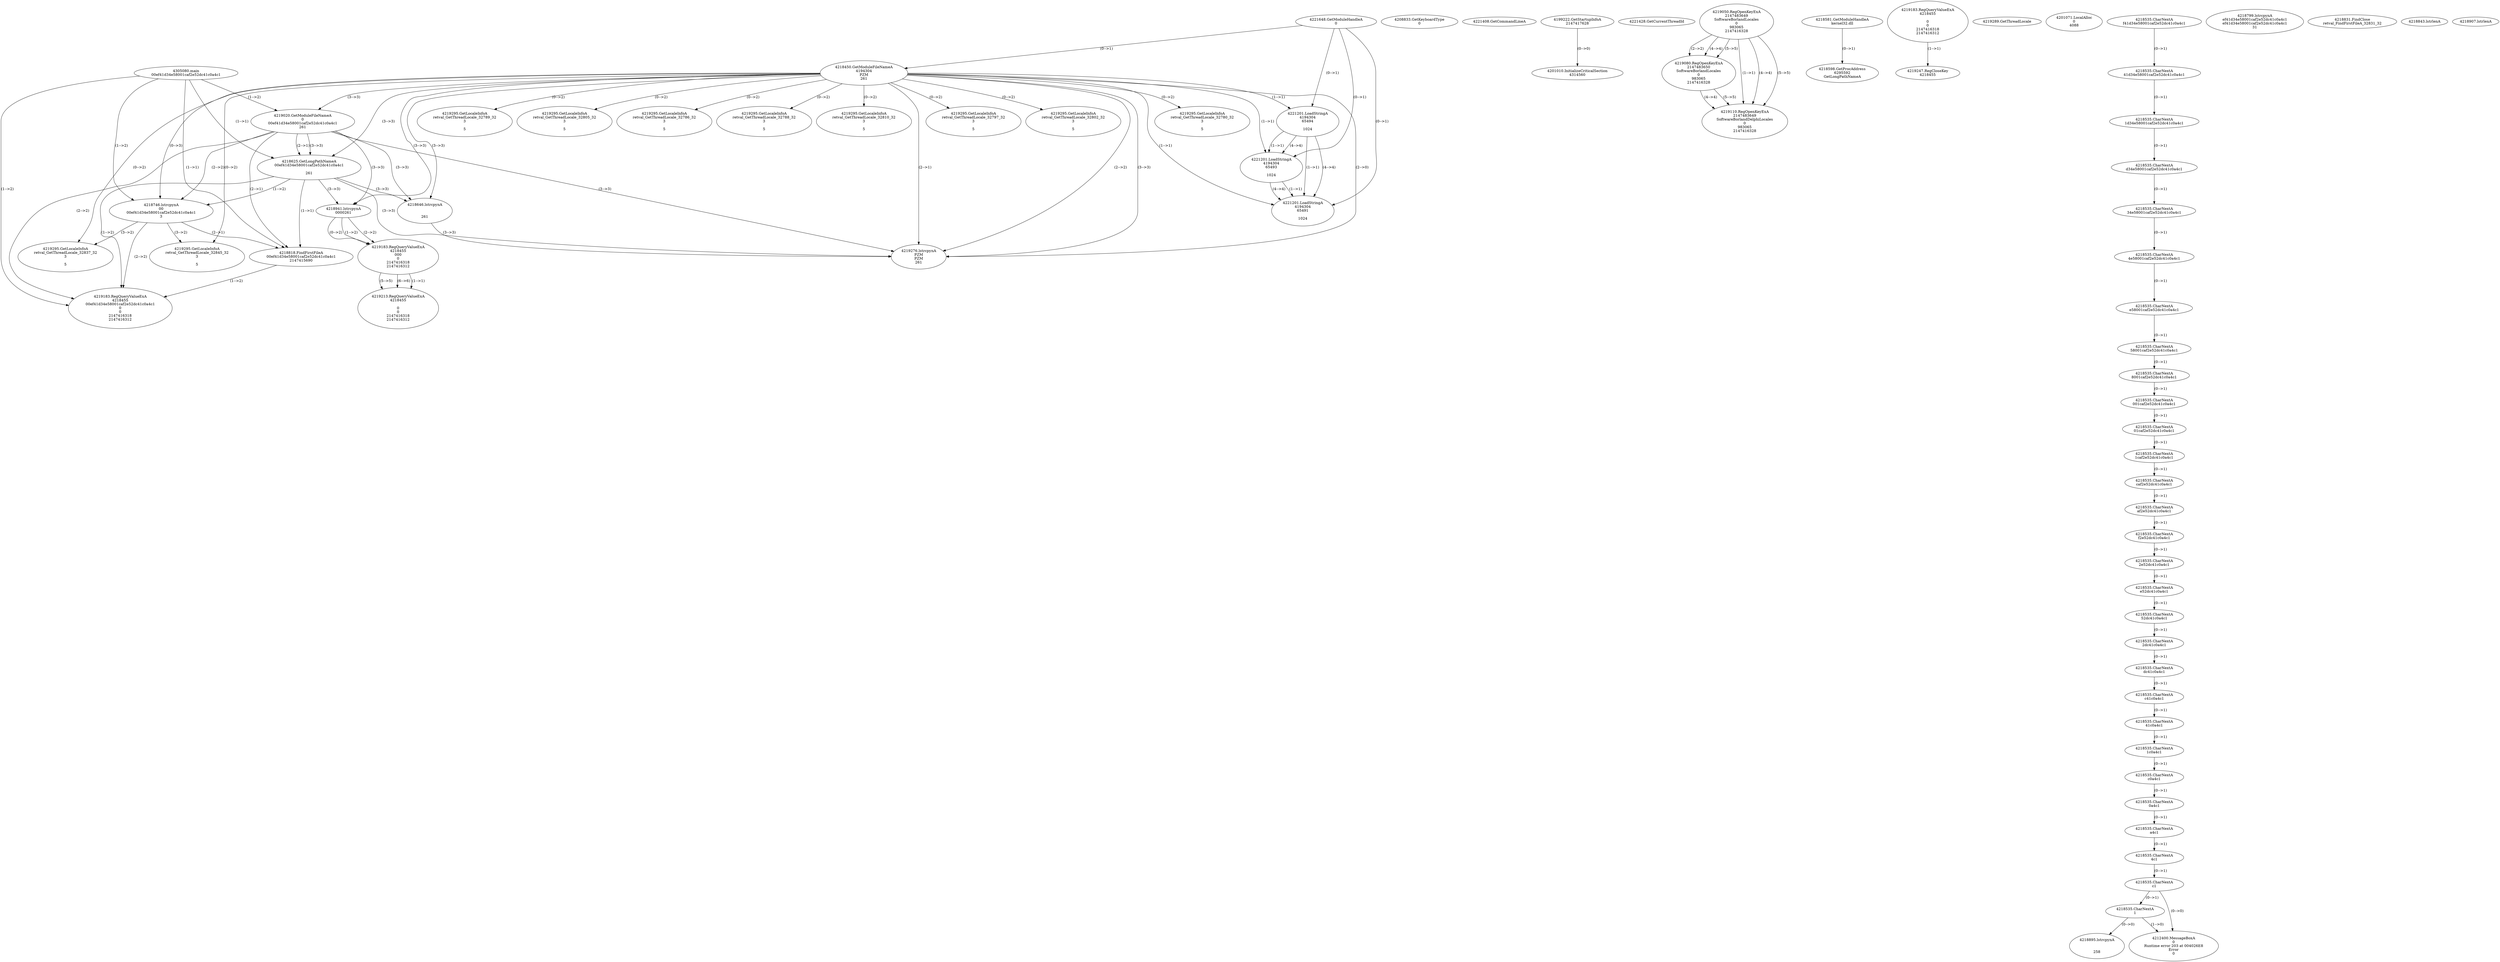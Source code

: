 // Global SCDG with merge call
digraph {
	0 [label="4305080.main
00ef41d34e58001caf2e52dc41c0a4c1"]
	1 [label="4221648.GetModuleHandleA
0"]
	2 [label="4208833.GetKeyboardType
0"]
	3 [label="4221408.GetCommandLineA
"]
	4 [label="4199222.GetStartupInfoA
2147417628"]
	5 [label="4221428.GetCurrentThreadId
"]
	6 [label="4218450.GetModuleFileNameA
4194304
PZM
261"]
	1 -> 6 [label="(0-->1)"]
	7 [label="4219020.GetModuleFileNameA
0
00ef41d34e58001caf2e52dc41c0a4c1
261"]
	0 -> 7 [label="(1-->2)"]
	6 -> 7 [label="(3-->3)"]
	8 [label="4219050.RegOpenKeyExA
2147483649
Software\Borland\Locales
0
983065
2147416328"]
	9 [label="4218581.GetModuleHandleA
kernel32.dll"]
	10 [label="4218598.GetProcAddress
6295592
GetLongPathNameA"]
	9 -> 10 [label="(0-->1)"]
	11 [label="4218625.GetLongPathNameA
00ef41d34e58001caf2e52dc41c0a4c1

261"]
	0 -> 11 [label="(1-->1)"]
	7 -> 11 [label="(2-->1)"]
	6 -> 11 [label="(3-->3)"]
	7 -> 11 [label="(3-->3)"]
	12 [label="4218646.lstrcpynA


261"]
	6 -> 12 [label="(3-->3)"]
	7 -> 12 [label="(3-->3)"]
	11 -> 12 [label="(3-->3)"]
	13 [label="4219183.RegQueryValueExA
4218455

0
0
2147416318
2147416312"]
	14 [label="4219247.RegCloseKey
4218455"]
	13 -> 14 [label="(1-->1)"]
	15 [label="4219276.lstrcpynA
PZM
PZM
261"]
	6 -> 15 [label="(2-->1)"]
	6 -> 15 [label="(2-->2)"]
	6 -> 15 [label="(3-->3)"]
	7 -> 15 [label="(3-->3)"]
	11 -> 15 [label="(3-->3)"]
	12 -> 15 [label="(3-->3)"]
	6 -> 15 [label="(2-->0)"]
	16 [label="4219289.GetThreadLocale
"]
	17 [label="4219295.GetLocaleInfoA
retval_GetThreadLocale_32780_32
3

5"]
	6 -> 17 [label="(0-->2)"]
	18 [label="4221201.LoadStringA
4194304
65494

1024"]
	1 -> 18 [label="(0-->1)"]
	6 -> 18 [label="(1-->1)"]
	19 [label="4221201.LoadStringA
4194304
65493

1024"]
	1 -> 19 [label="(0-->1)"]
	6 -> 19 [label="(1-->1)"]
	18 -> 19 [label="(1-->1)"]
	18 -> 19 [label="(4-->4)"]
	20 [label="4221201.LoadStringA
4194304
65491

1024"]
	1 -> 20 [label="(0-->1)"]
	6 -> 20 [label="(1-->1)"]
	18 -> 20 [label="(1-->1)"]
	19 -> 20 [label="(1-->1)"]
	18 -> 20 [label="(4-->4)"]
	19 -> 20 [label="(4-->4)"]
	21 [label="4201010.InitializeCriticalSection
4314560"]
	4 -> 21 [label="(0-->0)"]
	22 [label="4201071.LocalAlloc
0
4088"]
	23 [label="4219080.RegOpenKeyExA
2147483650
Software\Borland\Locales
0
983065
2147416328"]
	8 -> 23 [label="(2-->2)"]
	8 -> 23 [label="(4-->4)"]
	8 -> 23 [label="(5-->5)"]
	24 [label="4219110.RegOpenKeyExA
2147483649
Software\Borland\Delphi\Locales
0
983065
2147416328"]
	8 -> 24 [label="(1-->1)"]
	8 -> 24 [label="(4-->4)"]
	23 -> 24 [label="(4-->4)"]
	8 -> 24 [label="(5-->5)"]
	23 -> 24 [label="(5-->5)"]
	25 [label="4218746.lstrcpynA
00
00ef41d34e58001caf2e52dc41c0a4c1
3"]
	0 -> 25 [label="(1-->2)"]
	7 -> 25 [label="(2-->2)"]
	11 -> 25 [label="(1-->2)"]
	6 -> 25 [label="(0-->3)"]
	26 [label="4218535.CharNextA
f41d34e58001caf2e52dc41c0a4c1"]
	27 [label="4218535.CharNextA
41d34e58001caf2e52dc41c0a4c1"]
	26 -> 27 [label="(0-->1)"]
	28 [label="4218535.CharNextA
1d34e58001caf2e52dc41c0a4c1"]
	27 -> 28 [label="(0-->1)"]
	29 [label="4218535.CharNextA
d34e58001caf2e52dc41c0a4c1"]
	28 -> 29 [label="(0-->1)"]
	30 [label="4218535.CharNextA
34e58001caf2e52dc41c0a4c1"]
	29 -> 30 [label="(0-->1)"]
	31 [label="4218535.CharNextA
4e58001caf2e52dc41c0a4c1"]
	30 -> 31 [label="(0-->1)"]
	32 [label="4218535.CharNextA
e58001caf2e52dc41c0a4c1"]
	31 -> 32 [label="(0-->1)"]
	33 [label="4218535.CharNextA
58001caf2e52dc41c0a4c1"]
	32 -> 33 [label="(0-->1)"]
	34 [label="4218535.CharNextA
8001caf2e52dc41c0a4c1"]
	33 -> 34 [label="(0-->1)"]
	35 [label="4218535.CharNextA
001caf2e52dc41c0a4c1"]
	34 -> 35 [label="(0-->1)"]
	36 [label="4218535.CharNextA
01caf2e52dc41c0a4c1"]
	35 -> 36 [label="(0-->1)"]
	37 [label="4218535.CharNextA
1caf2e52dc41c0a4c1"]
	36 -> 37 [label="(0-->1)"]
	38 [label="4218535.CharNextA
caf2e52dc41c0a4c1"]
	37 -> 38 [label="(0-->1)"]
	39 [label="4218535.CharNextA
af2e52dc41c0a4c1"]
	38 -> 39 [label="(0-->1)"]
	40 [label="4218535.CharNextA
f2e52dc41c0a4c1"]
	39 -> 40 [label="(0-->1)"]
	41 [label="4218535.CharNextA
2e52dc41c0a4c1"]
	40 -> 41 [label="(0-->1)"]
	42 [label="4218535.CharNextA
e52dc41c0a4c1"]
	41 -> 42 [label="(0-->1)"]
	43 [label="4218535.CharNextA
52dc41c0a4c1"]
	42 -> 43 [label="(0-->1)"]
	44 [label="4218535.CharNextA
2dc41c0a4c1"]
	43 -> 44 [label="(0-->1)"]
	45 [label="4218535.CharNextA
dc41c0a4c1"]
	44 -> 45 [label="(0-->1)"]
	46 [label="4218535.CharNextA
c41c0a4c1"]
	45 -> 46 [label="(0-->1)"]
	47 [label="4218535.CharNextA
41c0a4c1"]
	46 -> 47 [label="(0-->1)"]
	48 [label="4218535.CharNextA
1c0a4c1"]
	47 -> 48 [label="(0-->1)"]
	49 [label="4218535.CharNextA
c0a4c1"]
	48 -> 49 [label="(0-->1)"]
	50 [label="4218535.CharNextA
0a4c1"]
	49 -> 50 [label="(0-->1)"]
	51 [label="4218535.CharNextA
a4c1"]
	50 -> 51 [label="(0-->1)"]
	52 [label="4218535.CharNextA
4c1"]
	51 -> 52 [label="(0-->1)"]
	53 [label="4218535.CharNextA
c1"]
	52 -> 53 [label="(0-->1)"]
	54 [label="4218535.CharNextA
1"]
	53 -> 54 [label="(0-->1)"]
	55 [label="4218799.lstrcpynA
ef41d34e58001caf2e52dc41c0a4c1
ef41d34e58001caf2e52dc41c0a4c1
31"]
	56 [label="4218818.FindFirstFileA
00ef41d34e58001caf2e52dc41c0a4c1
2147415690"]
	0 -> 56 [label="(1-->1)"]
	7 -> 56 [label="(2-->1)"]
	11 -> 56 [label="(1-->1)"]
	25 -> 56 [label="(2-->1)"]
	57 [label="4218831.FindClose
retval_FindFirstFileA_32831_32"]
	58 [label="4218843.lstrlenA
"]
	59 [label="4218895.lstrcpynA


258"]
	54 -> 59 [label="(0-->0)"]
	60 [label="4218907.lstrlenA
"]
	61 [label="4218941.lstrcpynA
00\
00\
261"]
	6 -> 61 [label="(3-->3)"]
	7 -> 61 [label="(3-->3)"]
	11 -> 61 [label="(3-->3)"]
	62 [label="4219183.RegQueryValueExA
4218455
00\
0
0
2147416318
2147416312"]
	61 -> 62 [label="(1-->2)"]
	61 -> 62 [label="(2-->2)"]
	61 -> 62 [label="(0-->2)"]
	63 [label="4219213.RegQueryValueExA
4218455

0
0
2147416318
2147416312"]
	62 -> 63 [label="(1-->1)"]
	62 -> 63 [label="(5-->5)"]
	62 -> 63 [label="(6-->6)"]
	64 [label="4219295.GetLocaleInfoA
retval_GetThreadLocale_32837_32
3

5"]
	6 -> 64 [label="(0-->2)"]
	25 -> 64 [label="(3-->2)"]
	65 [label="4219183.RegQueryValueExA
4218455
00ef41d34e58001caf2e52dc41c0a4c1
0
0
2147416318
2147416312"]
	0 -> 65 [label="(1-->2)"]
	7 -> 65 [label="(2-->2)"]
	11 -> 65 [label="(1-->2)"]
	25 -> 65 [label="(2-->2)"]
	56 -> 65 [label="(1-->2)"]
	66 [label="4219295.GetLocaleInfoA
retval_GetThreadLocale_32845_32
3

5"]
	6 -> 66 [label="(0-->2)"]
	25 -> 66 [label="(3-->2)"]
	67 [label="4212400.MessageBoxA
0
Runtime error 203 at 004026E8
Error
0"]
	53 -> 67 [label="(0-->0)"]
	54 -> 67 [label="(1-->0)"]
	68 [label="4219295.GetLocaleInfoA
retval_GetThreadLocale_32789_32
3

5"]
	6 -> 68 [label="(0-->2)"]
	69 [label="4219295.GetLocaleInfoA
retval_GetThreadLocale_32805_32
3

5"]
	6 -> 69 [label="(0-->2)"]
	70 [label="4219295.GetLocaleInfoA
retval_GetThreadLocale_32786_32
3

5"]
	6 -> 70 [label="(0-->2)"]
	71 [label="4219295.GetLocaleInfoA
retval_GetThreadLocale_32788_32
3

5"]
	6 -> 71 [label="(0-->2)"]
	72 [label="4219295.GetLocaleInfoA
retval_GetThreadLocale_32810_32
3

5"]
	6 -> 72 [label="(0-->2)"]
	73 [label="4219295.GetLocaleInfoA
retval_GetThreadLocale_32797_32
3

5"]
	6 -> 73 [label="(0-->2)"]
	74 [label="4219295.GetLocaleInfoA
retval_GetThreadLocale_32802_32
3

5"]
	6 -> 74 [label="(0-->2)"]
}

